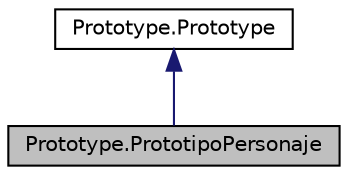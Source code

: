digraph "Prototype.PrototipoPersonaje"
{
 // LATEX_PDF_SIZE
  edge [fontname="Helvetica",fontsize="10",labelfontname="Helvetica",labelfontsize="10"];
  node [fontname="Helvetica",fontsize="10",shape=record];
  Node1 [label="Prototype.PrototipoPersonaje",height=0.2,width=0.4,color="black", fillcolor="grey75", style="filled", fontcolor="black",tooltip=" "];
  Node2 -> Node1 [dir="back",color="midnightblue",fontsize="10",style="solid",fontname="Helvetica"];
  Node2 [label="Prototype.Prototype",height=0.2,width=0.4,color="black", fillcolor="white", style="filled",URL="$class_prototype_1_1_prototype.html",tooltip=" "];
}
